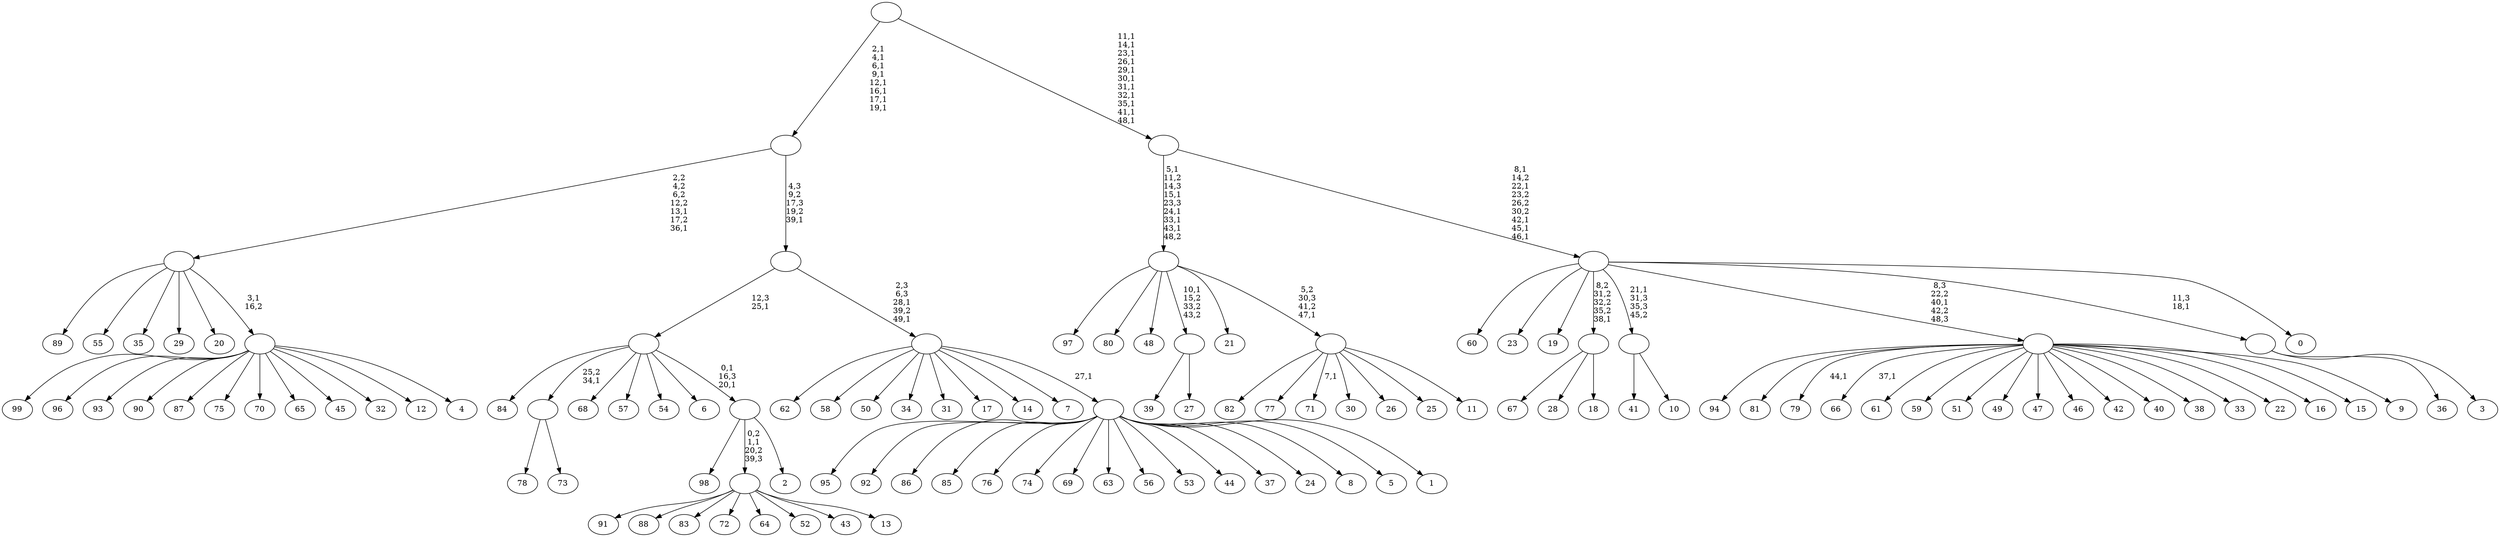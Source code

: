 digraph T {
	150 [label="99"]
	149 [label="98"]
	148 [label="97"]
	147 [label="96"]
	146 [label="95"]
	145 [label="94"]
	144 [label="93"]
	143 [label="92"]
	142 [label="91"]
	141 [label="90"]
	140 [label="89"]
	139 [label="88"]
	138 [label="87"]
	137 [label="86"]
	136 [label="85"]
	135 [label="84"]
	134 [label="83"]
	133 [label="82"]
	132 [label="81"]
	131 [label="80"]
	130 [label="79"]
	128 [label="78"]
	127 [label="77"]
	126 [label="76"]
	125 [label="75"]
	124 [label="74"]
	123 [label="73"]
	122 [label=""]
	121 [label="72"]
	120 [label="71"]
	118 [label="70"]
	117 [label="69"]
	116 [label="68"]
	115 [label="67"]
	114 [label="66"]
	112 [label="65"]
	111 [label="64"]
	110 [label="63"]
	109 [label="62"]
	108 [label="61"]
	107 [label="60"]
	106 [label="59"]
	105 [label="58"]
	104 [label="57"]
	103 [label="56"]
	102 [label="55"]
	101 [label="54"]
	100 [label="53"]
	99 [label="52"]
	98 [label="51"]
	97 [label="50"]
	96 [label="49"]
	95 [label="48"]
	94 [label="47"]
	93 [label="46"]
	92 [label="45"]
	91 [label="44"]
	90 [label="43"]
	89 [label="42"]
	88 [label="41"]
	87 [label="40"]
	86 [label="39"]
	85 [label="38"]
	84 [label="37"]
	83 [label="36"]
	82 [label="35"]
	81 [label="34"]
	80 [label="33"]
	79 [label="32"]
	78 [label="31"]
	77 [label="30"]
	76 [label="29"]
	75 [label="28"]
	74 [label="27"]
	73 [label=""]
	72 [label="26"]
	71 [label="25"]
	70 [label="24"]
	69 [label="23"]
	68 [label="22"]
	67 [label="21"]
	66 [label="20"]
	65 [label="19"]
	64 [label="18"]
	63 [label=""]
	62 [label="17"]
	61 [label="16"]
	60 [label="15"]
	59 [label="14"]
	58 [label="13"]
	57 [label=""]
	56 [label="12"]
	55 [label="11"]
	54 [label=""]
	53 [label=""]
	48 [label="10"]
	47 [label=""]
	46 [label="9"]
	45 [label=""]
	44 [label="8"]
	43 [label="7"]
	42 [label="6"]
	41 [label="5"]
	40 [label="4"]
	39 [label=""]
	38 [label=""]
	36 [label="3"]
	35 [label=""]
	34 [label="2"]
	33 [label=""]
	31 [label=""]
	30 [label="1"]
	29 [label=""]
	28 [label=""]
	26 [label=""]
	25 [label=""]
	17 [label="0"]
	16 [label=""]
	11 [label=""]
	0 [label=""]
	122 -> 128 [label=""]
	122 -> 123 [label=""]
	73 -> 86 [label=""]
	73 -> 74 [label=""]
	63 -> 115 [label=""]
	63 -> 75 [label=""]
	63 -> 64 [label=""]
	57 -> 142 [label=""]
	57 -> 139 [label=""]
	57 -> 134 [label=""]
	57 -> 121 [label=""]
	57 -> 111 [label=""]
	57 -> 99 [label=""]
	57 -> 90 [label=""]
	57 -> 58 [label=""]
	54 -> 120 [label="7,1"]
	54 -> 133 [label=""]
	54 -> 127 [label=""]
	54 -> 77 [label=""]
	54 -> 72 [label=""]
	54 -> 71 [label=""]
	54 -> 55 [label=""]
	53 -> 148 [label=""]
	53 -> 131 [label=""]
	53 -> 95 [label=""]
	53 -> 73 [label="10,1\n15,2\n33,2\n43,2"]
	53 -> 67 [label=""]
	53 -> 54 [label="5,2\n30,3\n41,2\n47,1"]
	47 -> 88 [label=""]
	47 -> 48 [label=""]
	45 -> 114 [label="37,1"]
	45 -> 130 [label="44,1"]
	45 -> 145 [label=""]
	45 -> 132 [label=""]
	45 -> 108 [label=""]
	45 -> 106 [label=""]
	45 -> 98 [label=""]
	45 -> 96 [label=""]
	45 -> 94 [label=""]
	45 -> 93 [label=""]
	45 -> 89 [label=""]
	45 -> 87 [label=""]
	45 -> 85 [label=""]
	45 -> 80 [label=""]
	45 -> 68 [label=""]
	45 -> 61 [label=""]
	45 -> 60 [label=""]
	45 -> 46 [label=""]
	39 -> 150 [label=""]
	39 -> 147 [label=""]
	39 -> 144 [label=""]
	39 -> 141 [label=""]
	39 -> 138 [label=""]
	39 -> 125 [label=""]
	39 -> 118 [label=""]
	39 -> 112 [label=""]
	39 -> 92 [label=""]
	39 -> 79 [label=""]
	39 -> 56 [label=""]
	39 -> 40 [label=""]
	38 -> 140 [label=""]
	38 -> 102 [label=""]
	38 -> 82 [label=""]
	38 -> 76 [label=""]
	38 -> 66 [label=""]
	38 -> 39 [label="3,1\n16,2"]
	35 -> 83 [label=""]
	35 -> 36 [label=""]
	33 -> 149 [label=""]
	33 -> 57 [label="0,2\n1,1\n20,2\n39,3"]
	33 -> 34 [label=""]
	31 -> 33 [label="0,1\n16,3\n20,1"]
	31 -> 135 [label=""]
	31 -> 122 [label="25,2\n34,1"]
	31 -> 116 [label=""]
	31 -> 104 [label=""]
	31 -> 101 [label=""]
	31 -> 42 [label=""]
	29 -> 146 [label=""]
	29 -> 143 [label=""]
	29 -> 137 [label=""]
	29 -> 136 [label=""]
	29 -> 126 [label=""]
	29 -> 124 [label=""]
	29 -> 117 [label=""]
	29 -> 110 [label=""]
	29 -> 103 [label=""]
	29 -> 100 [label=""]
	29 -> 91 [label=""]
	29 -> 84 [label=""]
	29 -> 70 [label=""]
	29 -> 44 [label=""]
	29 -> 41 [label=""]
	29 -> 30 [label=""]
	28 -> 109 [label=""]
	28 -> 105 [label=""]
	28 -> 97 [label=""]
	28 -> 81 [label=""]
	28 -> 78 [label=""]
	28 -> 62 [label=""]
	28 -> 59 [label=""]
	28 -> 43 [label=""]
	28 -> 29 [label="27,1"]
	26 -> 28 [label="2,3\n6,3\n28,1\n39,2\n49,1"]
	26 -> 31 [label="12,3\n25,1"]
	25 -> 38 [label="2,2\n4,2\n6,2\n12,2\n13,1\n17,2\n36,1"]
	25 -> 26 [label="4,3\n9,2\n17,3\n19,2\n39,1"]
	16 -> 107 [label=""]
	16 -> 69 [label=""]
	16 -> 65 [label=""]
	16 -> 63 [label="8,2\n31,2\n32,2\n35,2\n38,1"]
	16 -> 47 [label="21,1\n31,3\n35,3\n45,2"]
	16 -> 45 [label="8,3\n22,2\n40,1\n42,2\n48,3"]
	16 -> 35 [label="11,3\n18,1"]
	16 -> 17 [label=""]
	11 -> 16 [label="8,1\n14,2\n22,1\n23,2\n26,2\n30,2\n42,1\n45,1\n46,1"]
	11 -> 53 [label="5,1\n11,2\n14,3\n15,1\n23,3\n24,1\n33,1\n43,1\n48,2"]
	0 -> 11 [label="11,1\n14,1\n23,1\n26,1\n29,1\n30,1\n31,1\n32,1\n35,1\n41,1\n48,1"]
	0 -> 25 [label="2,1\n4,1\n6,1\n9,1\n12,1\n16,1\n17,1\n19,1"]
}
